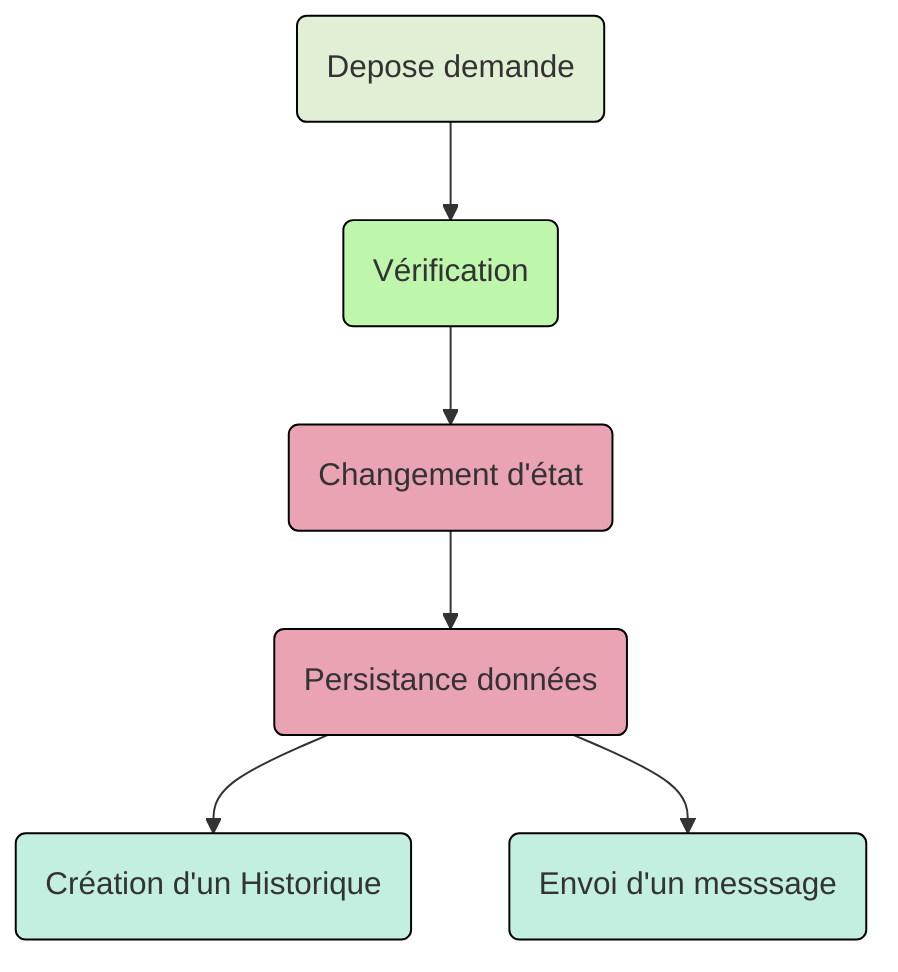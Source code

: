 flowchart
    verif("Vérification") --> workflow("Changement d'état")
    workflow --> bdd("Persistance données")
    bdd --> histo("Création d'un Historique") & mail("Envoi d'un messsage")

    depose("Depose demande") -->verif
    style verif stroke:#000000,fill:#BEF6AC
    style workflow stroke:#000000,fill:#E9A3B2
    style bdd stroke:#000000,fill:#E9A3B2
    style histo stroke:#000000,fill:#C3EFE0
    style mail stroke:#000000,fill:#C3EFE0
    style depose stroke:#000000,fill:#E1F0D4